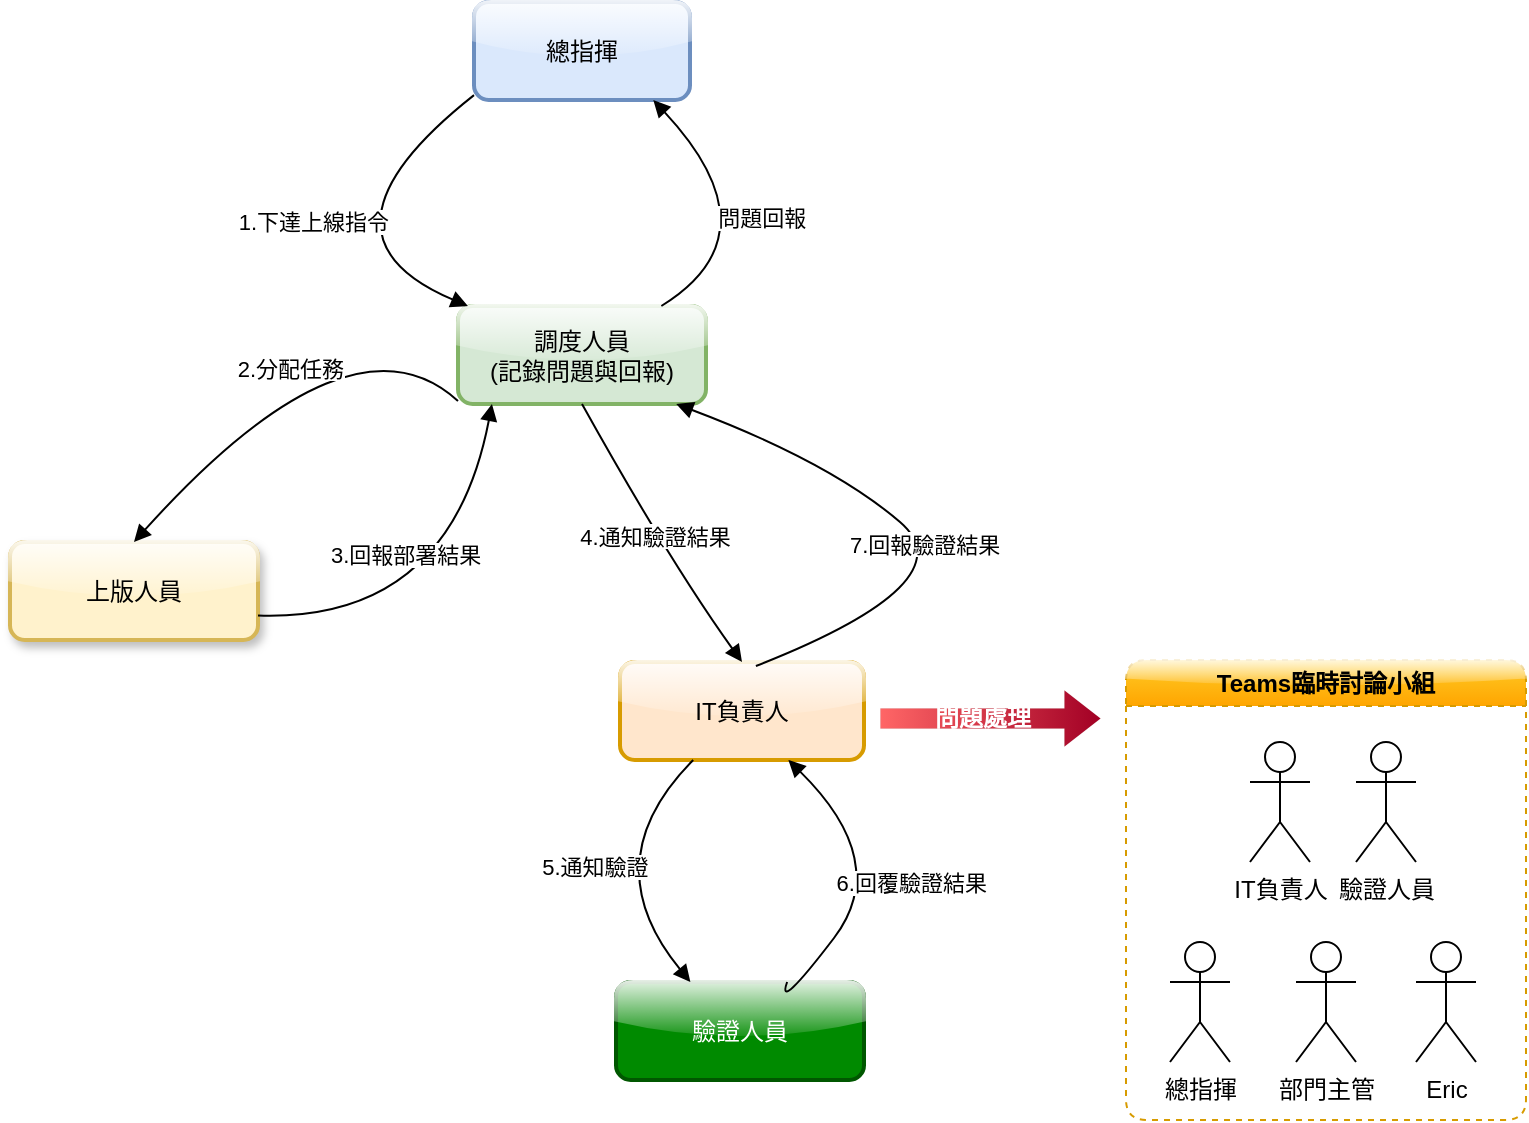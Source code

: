 <mxfile version="25.0.1">
  <diagram name="第 1 页" id="mYaYs236TvE9rineGb29">
    <mxGraphModel dx="1426" dy="797" grid="1" gridSize="10" guides="1" tooltips="1" connect="1" arrows="1" fold="1" page="1" pageScale="1" pageWidth="827" pageHeight="1169" math="0" shadow="0">
      <root>
        <mxCell id="0" />
        <mxCell id="1" parent="0" />
        <mxCell id="1P9cVo6aBzfZuQ1xgT3G-6" value="總指揮" style="whiteSpace=wrap;strokeWidth=2;fillColor=#dae8fc;strokeColor=#6c8ebf;rounded=1;glass=1;" parent="1" vertex="1">
          <mxGeometry x="262" y="40" width="108" height="49" as="geometry" />
        </mxCell>
        <mxCell id="1P9cVo6aBzfZuQ1xgT3G-7" value="調度人員&#xa;(記錄問題與回報)" style="whiteSpace=wrap;strokeWidth=2;fillColor=#d5e8d4;strokeColor=#82b366;rounded=1;glass=1;" parent="1" vertex="1">
          <mxGeometry x="254" y="192" width="124" height="49" as="geometry" />
        </mxCell>
        <mxCell id="1P9cVo6aBzfZuQ1xgT3G-8" value="上版人員" style="whiteSpace=wrap;strokeWidth=2;fillColor=#fff2cc;strokeColor=#d6b656;rounded=1;glass=1;shadow=1;" parent="1" vertex="1">
          <mxGeometry x="30" y="310" width="124" height="49" as="geometry" />
        </mxCell>
        <mxCell id="1P9cVo6aBzfZuQ1xgT3G-9" value="IT負責人" style="whiteSpace=wrap;strokeWidth=2;fillColor=#ffe6cc;strokeColor=#d79b00;rounded=1;glass=1;" parent="1" vertex="1">
          <mxGeometry x="335" y="370" width="122" height="49" as="geometry" />
        </mxCell>
        <mxCell id="1P9cVo6aBzfZuQ1xgT3G-10" value="驗證人員" style="whiteSpace=wrap;strokeWidth=2;fillColor=#008a00;strokeColor=#005700;rounded=1;glass=1;fontColor=#ffffff;" parent="1" vertex="1">
          <mxGeometry x="333" y="530" width="124" height="49" as="geometry" />
        </mxCell>
        <mxCell id="1P9cVo6aBzfZuQ1xgT3G-11" value="1.下達上線指令" style="curved=1;startArrow=none;endArrow=block;exitX=0;exitY=0.95;entryX=0.04;entryY=0;rounded=0;" parent="1" source="1P9cVo6aBzfZuQ1xgT3G-6" target="1P9cVo6aBzfZuQ1xgT3G-7" edge="1">
          <mxGeometry relative="1" as="geometry">
            <Array as="points">
              <mxPoint x="174" y="156" />
            </Array>
          </mxGeometry>
        </mxCell>
        <mxCell id="1P9cVo6aBzfZuQ1xgT3G-12" value="2.分配任務" style="curved=1;startArrow=none;endArrow=block;exitX=0;exitY=0.97;entryX=0.5;entryY=0;rounded=0;" parent="1" source="1P9cVo6aBzfZuQ1xgT3G-7" target="1P9cVo6aBzfZuQ1xgT3G-8" edge="1">
          <mxGeometry relative="1" as="geometry">
            <Array as="points">
              <mxPoint x="200" y="190" />
            </Array>
          </mxGeometry>
        </mxCell>
        <mxCell id="1P9cVo6aBzfZuQ1xgT3G-14" value="5.通知驗證" style="curved=1;startArrow=none;endArrow=block;exitX=0.3;exitY=1;entryX=0.3;entryY=0;rounded=0;" parent="1" source="1P9cVo6aBzfZuQ1xgT3G-9" target="1P9cVo6aBzfZuQ1xgT3G-10" edge="1">
          <mxGeometry relative="1" as="geometry">
            <Array as="points">
              <mxPoint x="321" y="470" />
            </Array>
          </mxGeometry>
        </mxCell>
        <mxCell id="1P9cVo6aBzfZuQ1xgT3G-15" value="6.回覆驗證結果" style="curved=1;startArrow=none;endArrow=block;exitX=0.69;exitY=0;entryX=0.69;entryY=1;rounded=0;" parent="1" source="1P9cVo6aBzfZuQ1xgT3G-10" target="1P9cVo6aBzfZuQ1xgT3G-9" edge="1">
          <mxGeometry x="0.195" y="-14" relative="1" as="geometry">
            <Array as="points">
              <mxPoint x="413" y="546" />
              <mxPoint x="471" y="470" />
            </Array>
            <mxPoint as="offset" />
          </mxGeometry>
        </mxCell>
        <mxCell id="1P9cVo6aBzfZuQ1xgT3G-16" value="4.通知驗證結果" style="curved=1;startArrow=none;endArrow=block;exitX=0.5;exitY=1;rounded=0;exitDx=0;exitDy=0;entryX=0.5;entryY=0;entryDx=0;entryDy=0;" parent="1" source="1P9cVo6aBzfZuQ1xgT3G-7" target="1P9cVo6aBzfZuQ1xgT3G-9" edge="1">
          <mxGeometry x="-0.004" relative="1" as="geometry">
            <Array as="points">
              <mxPoint x="360" y="320" />
            </Array>
            <mxPoint x="330" y="360" as="targetPoint" />
            <mxPoint as="offset" />
          </mxGeometry>
        </mxCell>
        <mxCell id="1P9cVo6aBzfZuQ1xgT3G-18" value="3.回報部署結果" style="curved=1;startArrow=none;endArrow=block;exitX=1;exitY=0.75;entryX=0.137;entryY=1;rounded=0;entryDx=0;entryDy=0;entryPerimeter=0;exitDx=0;exitDy=0;" parent="1" source="1P9cVo6aBzfZuQ1xgT3G-8" target="1P9cVo6aBzfZuQ1xgT3G-7" edge="1">
          <mxGeometry x="-0.293" y="33" relative="1" as="geometry">
            <Array as="points">
              <mxPoint x="250" y="350" />
            </Array>
            <mxPoint as="offset" />
          </mxGeometry>
        </mxCell>
        <mxCell id="1P9cVo6aBzfZuQ1xgT3G-19" value="7.回報驗證結果" style="curved=1;startArrow=none;endArrow=block;exitX=0.557;exitY=0.041;entryX=0.88;entryY=1;rounded=0;exitDx=0;exitDy=0;exitPerimeter=0;" parent="1" source="1P9cVo6aBzfZuQ1xgT3G-9" target="1P9cVo6aBzfZuQ1xgT3G-7" edge="1">
          <mxGeometry relative="1" as="geometry">
            <Array as="points">
              <mxPoint x="510" y="330" />
              <mxPoint x="440" y="270" />
            </Array>
          </mxGeometry>
        </mxCell>
        <mxCell id="1P9cVo6aBzfZuQ1xgT3G-20" value="問題回報" style="curved=1;startArrow=none;endArrow=block;exitX=0.82;exitY=0;entryX=0.83;entryY=1;rounded=0;" parent="1" source="1P9cVo6aBzfZuQ1xgT3G-7" target="1P9cVo6aBzfZuQ1xgT3G-6" edge="1">
          <mxGeometry relative="1" as="geometry">
            <Array as="points">
              <mxPoint x="414" y="156" />
            </Array>
          </mxGeometry>
        </mxCell>
        <mxCell id="xWWlOde3axq_9Du7qHrp-3" value="問題處理" style="shape=flexArrow;endArrow=classic;html=1;rounded=0;endWidth=18;fillColor=#a20025;strokeColor=#6F0000;gradientDirection=west;labelBackgroundColor=none;fontSize=12;fontFamily=Helvetica;fontStyle=1;textShadow=0;fillStyle=auto;gradientColor=#FF6666;fontColor=#FFFFFF;strokeWidth=0;targetPerimeterSpacing=0;" edge="1" parent="1">
          <mxGeometry x="-0.073" width="50" height="50" relative="1" as="geometry">
            <mxPoint x="465" y="398" as="sourcePoint" />
            <mxPoint x="575" y="398" as="targetPoint" />
            <mxPoint as="offset" />
          </mxGeometry>
        </mxCell>
        <mxCell id="xWWlOde3axq_9Du7qHrp-5" value="IT負責人" style="shape=umlActor;verticalLabelPosition=bottom;verticalAlign=top;html=1;outlineConnect=0;" vertex="1" parent="1">
          <mxGeometry x="650" y="410" width="30" height="60" as="geometry" />
        </mxCell>
        <mxCell id="xWWlOde3axq_9Du7qHrp-9" value="Teams臨時討論小組" style="swimlane;whiteSpace=wrap;html=1;startSize=23;fillColor=#ffcd28;strokeColor=#d79b00;swimlaneFillColor=none;gradientColor=#ffa500;rounded=1;shadow=0;glass=1;dashed=1;" vertex="1" parent="1">
          <mxGeometry x="588" y="369" width="200" height="230" as="geometry" />
        </mxCell>
        <mxCell id="xWWlOde3axq_9Du7qHrp-7" value="總指揮" style="shape=umlActor;verticalLabelPosition=bottom;verticalAlign=top;html=1;outlineConnect=0;" vertex="1" parent="xWWlOde3axq_9Du7qHrp-9">
          <mxGeometry x="22" y="141" width="30" height="60" as="geometry" />
        </mxCell>
        <mxCell id="xWWlOde3axq_9Du7qHrp-6" value="部門主管" style="shape=umlActor;verticalLabelPosition=bottom;verticalAlign=top;html=1;outlineConnect=0;" vertex="1" parent="xWWlOde3axq_9Du7qHrp-9">
          <mxGeometry x="85" y="141" width="30" height="60" as="geometry" />
        </mxCell>
        <mxCell id="xWWlOde3axq_9Du7qHrp-8" value="驗證人員" style="shape=umlActor;verticalLabelPosition=bottom;verticalAlign=top;html=1;outlineConnect=0;" vertex="1" parent="xWWlOde3axq_9Du7qHrp-9">
          <mxGeometry x="115" y="41" width="30" height="60" as="geometry" />
        </mxCell>
        <mxCell id="xWWlOde3axq_9Du7qHrp-13" value="Eric" style="shape=umlActor;verticalLabelPosition=bottom;verticalAlign=top;html=1;outlineConnect=0;" vertex="1" parent="xWWlOde3axq_9Du7qHrp-9">
          <mxGeometry x="145" y="141" width="30" height="60" as="geometry" />
        </mxCell>
      </root>
    </mxGraphModel>
  </diagram>
</mxfile>
